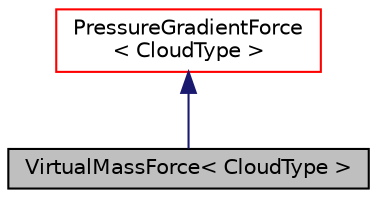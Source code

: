 digraph "VirtualMassForce&lt; CloudType &gt;"
{
  bgcolor="transparent";
  edge [fontname="Helvetica",fontsize="10",labelfontname="Helvetica",labelfontsize="10"];
  node [fontname="Helvetica",fontsize="10",shape=record];
  Node1 [label="VirtualMassForce\< CloudType \>",height=0.2,width=0.4,color="black", fillcolor="grey75", style="filled", fontcolor="black"];
  Node2 -> Node1 [dir="back",color="midnightblue",fontsize="10",style="solid",fontname="Helvetica"];
  Node2 [label="PressureGradientForce\l\< CloudType \>",height=0.2,width=0.4,color="red",URL="$a01961.html",tooltip="Calculates particle pressure gradient force. "];
}
